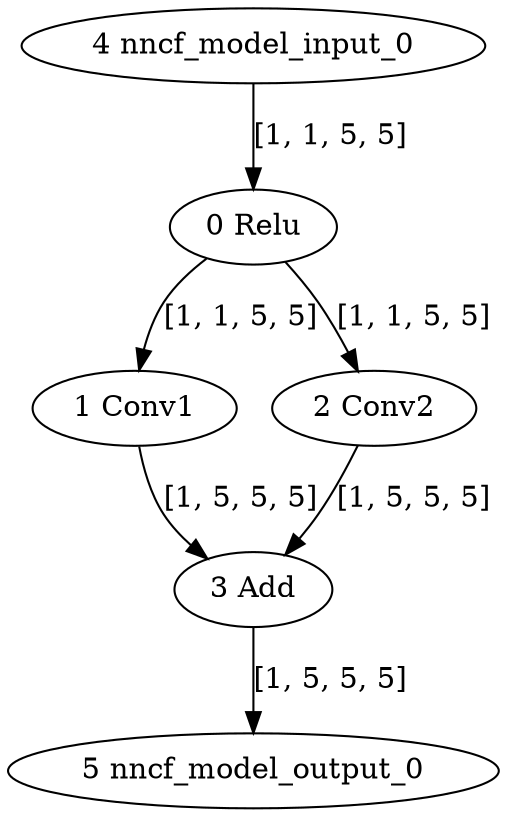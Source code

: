 strict digraph  {
"0 Relu" [id=0, type=Relu];
"1 Conv1" [id=1, type=Conv];
"2 Conv2" [id=2, type=Conv];
"3 Add" [id=3, type=Add];
"4 nncf_model_input_0" [id=4, type=nncf_model_input];
"5 nncf_model_output_0" [id=5, type=nncf_model_output];
"0 Relu" -> "1 Conv1"  [label="[1, 1, 5, 5]", style=solid];
"0 Relu" -> "2 Conv2"  [label="[1, 1, 5, 5]", style=solid];
"1 Conv1" -> "3 Add"  [label="[1, 5, 5, 5]", style=solid];
"2 Conv2" -> "3 Add"  [label="[1, 5, 5, 5]", style=solid];
"3 Add" -> "5 nncf_model_output_0"  [label="[1, 5, 5, 5]", style=solid];
"4 nncf_model_input_0" -> "0 Relu"  [label="[1, 1, 5, 5]", style=solid];
}
